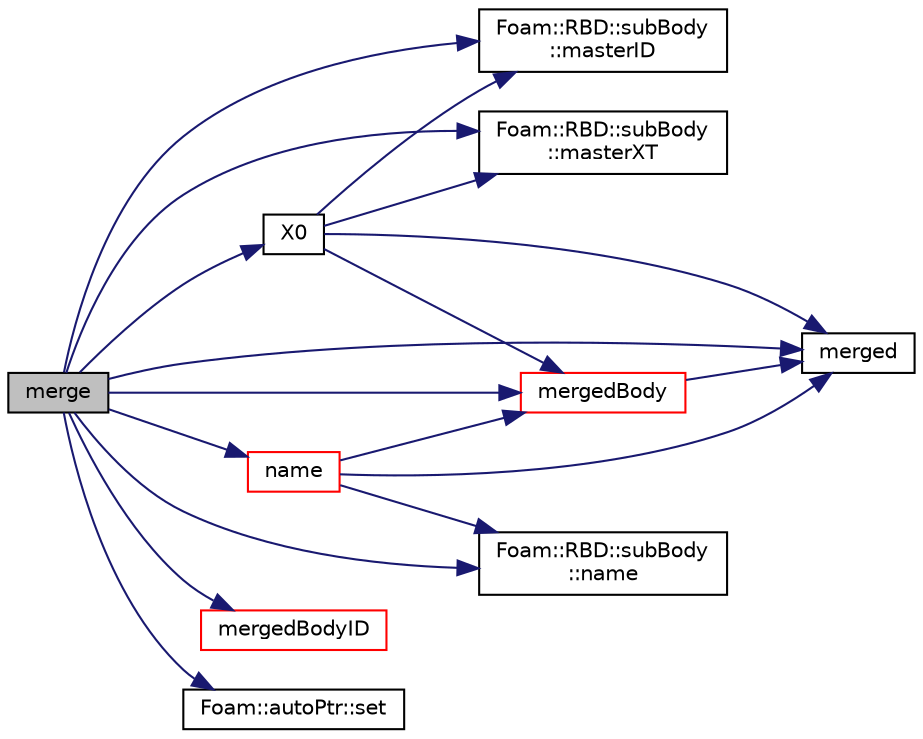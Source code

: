 digraph "merge"
{
  bgcolor="transparent";
  edge [fontname="Helvetica",fontsize="10",labelfontname="Helvetica",labelfontsize="10"];
  node [fontname="Helvetica",fontsize="10",shape=record];
  rankdir="LR";
  Node785 [label="merge",height=0.2,width=0.4,color="black", fillcolor="grey75", style="filled", fontcolor="black"];
  Node785 -> Node786 [color="midnightblue",fontsize="10",style="solid",fontname="Helvetica"];
  Node786 [label="Foam::RBD::subBody\l::masterID",height=0.2,width=0.4,color="black",URL="$a30349.html#ad2099dbdd0a53df5f1c232888068f661",tooltip="Return the master body Id. "];
  Node785 -> Node787 [color="midnightblue",fontsize="10",style="solid",fontname="Helvetica"];
  Node787 [label="Foam::RBD::subBody\l::masterXT",height=0.2,width=0.4,color="black",URL="$a30349.html#a7481b09a7785900fa0f016803537220f",tooltip="Return the transform with respect to the master body. "];
  Node785 -> Node788 [color="midnightblue",fontsize="10",style="solid",fontname="Helvetica"];
  Node788 [label="merged",height=0.2,width=0.4,color="black",URL="$a30453.html#aed3fc25e0172b6cb71106c507257cf36",tooltip="Return true if the body with given ID has been merged with a parent. "];
  Node785 -> Node789 [color="midnightblue",fontsize="10",style="solid",fontname="Helvetica"];
  Node789 [label="mergedBody",height=0.2,width=0.4,color="red",URL="$a30453.html#a492e5dddfa45d34563573e1965df9296",tooltip="Return the merged body for the given body ID. "];
  Node789 -> Node788 [color="midnightblue",fontsize="10",style="solid",fontname="Helvetica"];
  Node785 -> Node836 [color="midnightblue",fontsize="10",style="solid",fontname="Helvetica"];
  Node836 [label="mergedBodyID",height=0.2,width=0.4,color="red",URL="$a30453.html#a226abb0cacee9b011528720e4f77d884",tooltip="Return the merged body ID for the given merged body index. "];
  Node785 -> Node837 [color="midnightblue",fontsize="10",style="solid",fontname="Helvetica"];
  Node837 [label="Foam::RBD::subBody\l::name",height=0.2,width=0.4,color="black",URL="$a30349.html#ade4113569ef0db70665fded275a5e38e",tooltip="Return the body name. "];
  Node785 -> Node838 [color="midnightblue",fontsize="10",style="solid",fontname="Helvetica"];
  Node838 [label="name",height=0.2,width=0.4,color="red",URL="$a30453.html#ab0ad8967cea7c319048d48cca9e69793",tooltip="Return the name of body with the given ID. "];
  Node838 -> Node788 [color="midnightblue",fontsize="10",style="solid",fontname="Helvetica"];
  Node838 -> Node789 [color="midnightblue",fontsize="10",style="solid",fontname="Helvetica"];
  Node838 -> Node837 [color="midnightblue",fontsize="10",style="solid",fontname="Helvetica"];
  Node785 -> Node843 [color="midnightblue",fontsize="10",style="solid",fontname="Helvetica"];
  Node843 [label="Foam::autoPtr::set",height=0.2,width=0.4,color="black",URL="$a27073.html#ad85a031a448a1ed08529fcc000e870c2",tooltip="Set pointer to that given. "];
  Node785 -> Node844 [color="midnightblue",fontsize="10",style="solid",fontname="Helvetica"];
  Node844 [label="X0",height=0.2,width=0.4,color="black",URL="$a30453.html#af4cfeede10c3bf6d570639ca2c261cc2",tooltip="Return the current transform to the global frame for the given body. "];
  Node844 -> Node788 [color="midnightblue",fontsize="10",style="solid",fontname="Helvetica"];
  Node844 -> Node789 [color="midnightblue",fontsize="10",style="solid",fontname="Helvetica"];
  Node844 -> Node787 [color="midnightblue",fontsize="10",style="solid",fontname="Helvetica"];
  Node844 -> Node786 [color="midnightblue",fontsize="10",style="solid",fontname="Helvetica"];
}
